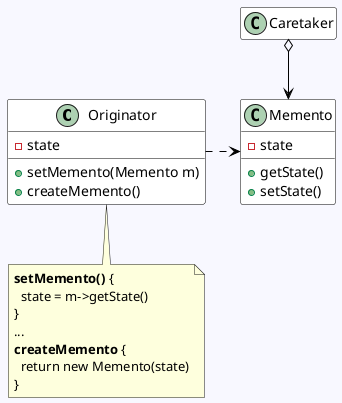 @startuml
hide empty attributes
hide empty members
skinparam backgroundcolor GhostWhite
skinparam class {
 ArrowColor Black
 BackgroundColor White
 BorderColor Black
}

class Originator {
  -state
  +setMemento(Memento m)
  +createMemento()
}
note bottom
<b>setMemento()</b> {
  state = m->getState()
}
...
<b>createMemento</b> {
  return new Memento(state)
}
end note

class Memento {
  -state
  +getState()
  +setState()
}

class Caretaker

Originator .right.> Memento
Memento <-up-o Caretaker
@enduml
